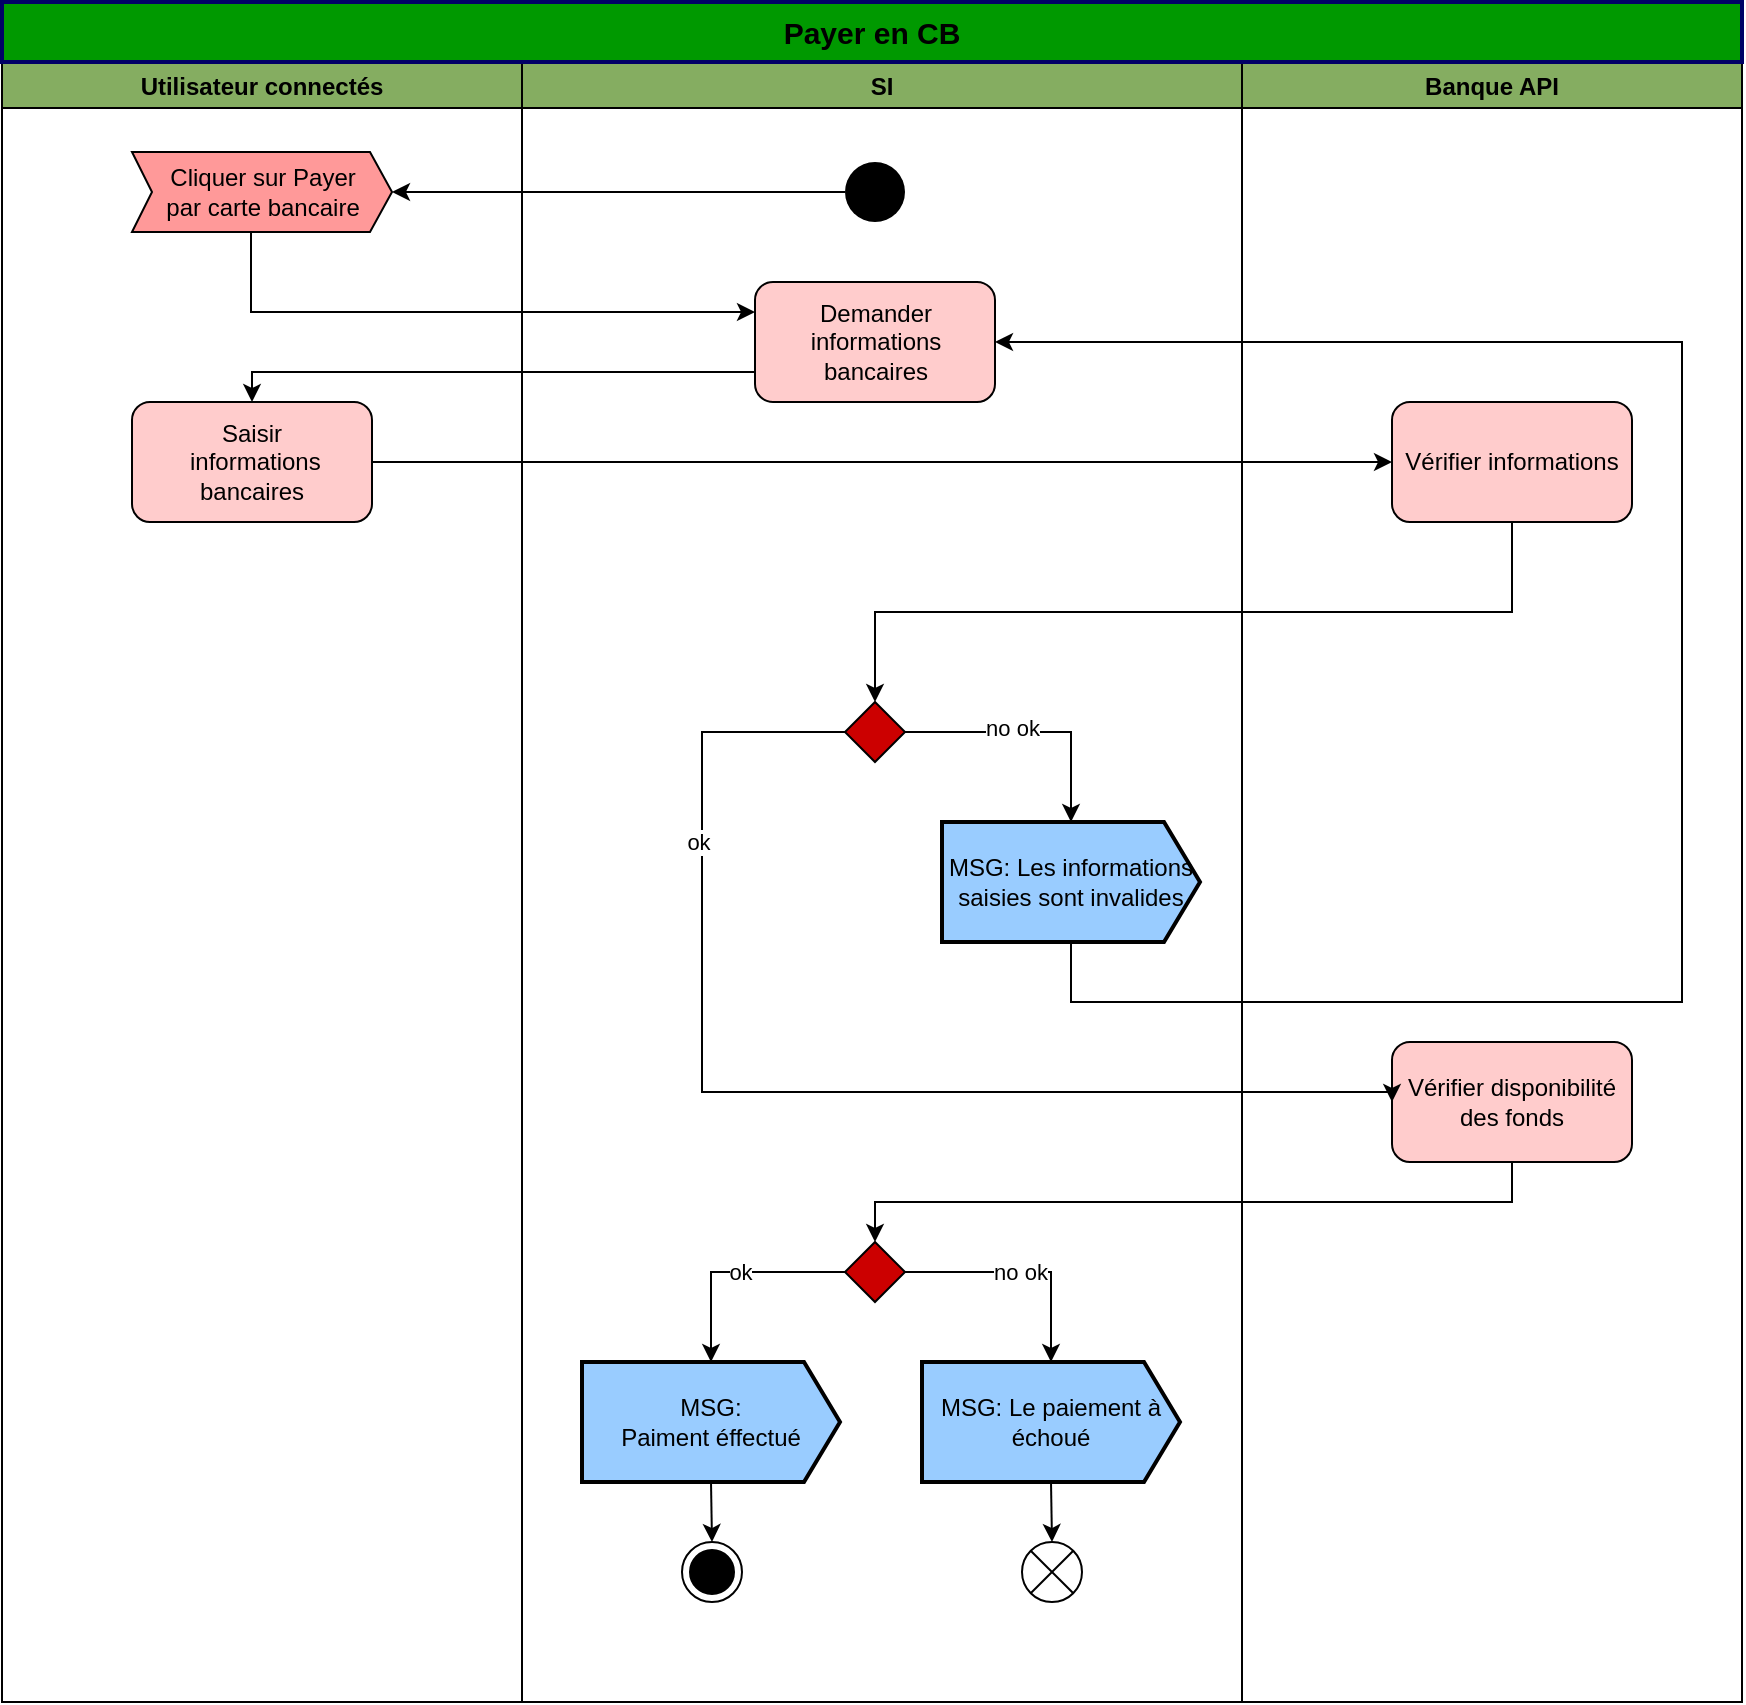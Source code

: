 <mxfile version="13.9.9" type="device"><diagram id="OthdHgJnfS-EeOqq89dI" name="Page-1"><mxGraphModel dx="2500" dy="967" grid="1" gridSize="10" guides="1" tooltips="1" connect="1" arrows="1" fold="1" page="1" pageScale="1" pageWidth="827" pageHeight="1169" math="0" shadow="0"><root><mxCell id="0"/><mxCell id="1" parent="0"/><mxCell id="NrSnQupqM3by3w9Et99v-1" value="Utilisateur connectés" style="swimlane;fillColor=#85AD61;" parent="1" vertex="1"><mxGeometry x="-760" y="70" width="260" height="820" as="geometry"/></mxCell><mxCell id="NrSnQupqM3by3w9Et99v-5" value="Cliquer sur Payer&lt;br&gt;par carte bancaire" style="html=1;shadow=0;dashed=0;align=center;verticalAlign=middle;shape=mxgraph.arrows2.arrow;dy=0;dx=11;notch=10;fillColor=#FF9999;" parent="NrSnQupqM3by3w9Et99v-1" vertex="1"><mxGeometry x="65" y="45" width="130" height="40" as="geometry"/></mxCell><mxCell id="21FqUIVYBwET9ca8J_a5-18" value="Saisir&lt;br&gt;&amp;nbsp;informations bancaires" style="rounded=1;whiteSpace=wrap;html=1;fillColor=#FFCCCC;" vertex="1" parent="NrSnQupqM3by3w9Et99v-1"><mxGeometry x="65" y="170" width="120" height="60" as="geometry"/></mxCell><mxCell id="NrSnQupqM3by3w9Et99v-2" value="SI" style="swimlane;strokeColor=#000000;fillColor=#85AD61;" parent="1" vertex="1"><mxGeometry x="-500" y="70" width="360" height="820" as="geometry"/></mxCell><mxCell id="NrSnQupqM3by3w9Et99v-4" value="" style="ellipse;fillColor=#000000;strokeColor=none;" parent="NrSnQupqM3by3w9Et99v-2" vertex="1"><mxGeometry x="161.5" y="50" width="30" height="30" as="geometry"/></mxCell><mxCell id="21FqUIVYBwET9ca8J_a5-13" style="edgeStyle=orthogonalEdgeStyle;rounded=0;orthogonalLoop=1;jettySize=auto;html=1;exitX=1;exitY=0.5;exitDx=0;exitDy=0;entryX=0.5;entryY=0;entryDx=0;entryDy=0;entryPerimeter=0;" edge="1" parent="NrSnQupqM3by3w9Et99v-2" source="7dezq9nC66LKqDRtKysL-1" target="7dezq9nC66LKqDRtKysL-4"><mxGeometry relative="1" as="geometry"/></mxCell><mxCell id="21FqUIVYBwET9ca8J_a5-22" value="no ok" style="edgeLabel;html=1;align=center;verticalAlign=middle;resizable=0;points=[];" vertex="1" connectable="0" parent="21FqUIVYBwET9ca8J_a5-13"><mxGeometry x="-0.18" y="2" relative="1" as="geometry"><mxPoint x="1" as="offset"/></mxGeometry></mxCell><mxCell id="7dezq9nC66LKqDRtKysL-1" value="" style="rhombus;fillColor=#CC0000;" parent="NrSnQupqM3by3w9Et99v-2" vertex="1"><mxGeometry x="161.5" y="320" width="30" height="30" as="geometry"/></mxCell><mxCell id="21FqUIVYBwET9ca8J_a5-23" style="edgeStyle=orthogonalEdgeStyle;rounded=0;orthogonalLoop=1;jettySize=auto;html=1;exitX=0.5;exitY=1;exitDx=0;exitDy=0;exitPerimeter=0;entryX=1;entryY=0.5;entryDx=0;entryDy=0;" edge="1" parent="NrSnQupqM3by3w9Et99v-2" source="7dezq9nC66LKqDRtKysL-4" target="21FqUIVYBwET9ca8J_a5-16"><mxGeometry relative="1" as="geometry"><Array as="points"><mxPoint x="274" y="470"/><mxPoint x="580" y="470"/><mxPoint x="580" y="140"/></Array></mxGeometry></mxCell><mxCell id="7dezq9nC66LKqDRtKysL-4" value="MSG: Les informations saisies sont invalides" style="html=1;shape=mxgraph.sysml.sendSigAct;strokeWidth=2;whiteSpace=wrap;align=center;fillColor=#99CCFF;" parent="NrSnQupqM3by3w9Et99v-2" vertex="1"><mxGeometry x="210" y="380" width="129" height="60" as="geometry"/></mxCell><mxCell id="21FqUIVYBwET9ca8J_a5-16" value="Demander informations bancaires" style="rounded=1;whiteSpace=wrap;html=1;fillColor=#FFCCCC;" vertex="1" parent="NrSnQupqM3by3w9Et99v-2"><mxGeometry x="116.5" y="110" width="120" height="60" as="geometry"/></mxCell><mxCell id="21FqUIVYBwET9ca8J_a5-31" style="edgeStyle=orthogonalEdgeStyle;rounded=0;orthogonalLoop=1;jettySize=auto;html=1;exitX=0;exitY=0.5;exitDx=0;exitDy=0;entryX=0.5;entryY=0;entryDx=0;entryDy=0;entryPerimeter=0;" edge="1" parent="NrSnQupqM3by3w9Et99v-2" source="21FqUIVYBwET9ca8J_a5-24" target="21FqUIVYBwET9ca8J_a5-30"><mxGeometry relative="1" as="geometry"/></mxCell><mxCell id="21FqUIVYBwET9ca8J_a5-33" value="ok" style="edgeLabel;html=1;align=center;verticalAlign=middle;resizable=0;points=[];" vertex="1" connectable="0" parent="21FqUIVYBwET9ca8J_a5-31"><mxGeometry x="-0.059" relative="1" as="geometry"><mxPoint as="offset"/></mxGeometry></mxCell><mxCell id="21FqUIVYBwET9ca8J_a5-32" style="edgeStyle=orthogonalEdgeStyle;rounded=0;orthogonalLoop=1;jettySize=auto;html=1;exitX=1;exitY=0.5;exitDx=0;exitDy=0;entryX=0.5;entryY=0;entryDx=0;entryDy=0;entryPerimeter=0;" edge="1" parent="NrSnQupqM3by3w9Et99v-2" source="21FqUIVYBwET9ca8J_a5-24" target="21FqUIVYBwET9ca8J_a5-29"><mxGeometry relative="1" as="geometry"/></mxCell><mxCell id="21FqUIVYBwET9ca8J_a5-34" value="no ok" style="edgeLabel;html=1;align=center;verticalAlign=middle;resizable=0;points=[];" vertex="1" connectable="0" parent="21FqUIVYBwET9ca8J_a5-32"><mxGeometry x="-0.039" relative="1" as="geometry"><mxPoint x="1" as="offset"/></mxGeometry></mxCell><mxCell id="21FqUIVYBwET9ca8J_a5-24" value="" style="rhombus;fillColor=#CC0000;" vertex="1" parent="NrSnQupqM3by3w9Et99v-2"><mxGeometry x="161.5" y="590" width="30" height="30" as="geometry"/></mxCell><mxCell id="21FqUIVYBwET9ca8J_a5-40" style="edgeStyle=orthogonalEdgeStyle;rounded=0;orthogonalLoop=1;jettySize=auto;html=1;exitX=0.5;exitY=1;exitDx=0;exitDy=0;exitPerimeter=0;entryX=0.5;entryY=0;entryDx=0;entryDy=0;" edge="1" parent="NrSnQupqM3by3w9Et99v-2" source="21FqUIVYBwET9ca8J_a5-29" target="21FqUIVYBwET9ca8J_a5-37"><mxGeometry relative="1" as="geometry"/></mxCell><mxCell id="21FqUIVYBwET9ca8J_a5-29" value="MSG: Le paiement à échoué" style="html=1;shape=mxgraph.sysml.sendSigAct;strokeWidth=2;whiteSpace=wrap;align=center;fillColor=#99CCFF;" vertex="1" parent="NrSnQupqM3by3w9Et99v-2"><mxGeometry x="200" y="650" width="129" height="60" as="geometry"/></mxCell><mxCell id="21FqUIVYBwET9ca8J_a5-39" style="edgeStyle=orthogonalEdgeStyle;rounded=0;orthogonalLoop=1;jettySize=auto;html=1;exitX=0.5;exitY=1;exitDx=0;exitDy=0;exitPerimeter=0;entryX=0.5;entryY=0;entryDx=0;entryDy=0;" edge="1" parent="NrSnQupqM3by3w9Et99v-2" source="21FqUIVYBwET9ca8J_a5-30" target="21FqUIVYBwET9ca8J_a5-38"><mxGeometry relative="1" as="geometry"/></mxCell><mxCell id="21FqUIVYBwET9ca8J_a5-30" value="MSG: &lt;br&gt;Paiment éffectué" style="html=1;shape=mxgraph.sysml.sendSigAct;strokeWidth=2;whiteSpace=wrap;align=center;fillColor=#99CCFF;" vertex="1" parent="NrSnQupqM3by3w9Et99v-2"><mxGeometry x="30" y="650" width="129" height="60" as="geometry"/></mxCell><mxCell id="21FqUIVYBwET9ca8J_a5-37" value="" style="shape=sumEllipse;perimeter=ellipsePerimeter;whiteSpace=wrap;html=1;backgroundOutline=1;" vertex="1" parent="NrSnQupqM3by3w9Et99v-2"><mxGeometry x="250" y="740" width="30" height="30" as="geometry"/></mxCell><mxCell id="21FqUIVYBwET9ca8J_a5-38" value="" style="ellipse;html=1;shape=endState;fillColor=#000000;strokeColor=#000000;" vertex="1" parent="NrSnQupqM3by3w9Et99v-2"><mxGeometry x="80" y="740" width="30" height="30" as="geometry"/></mxCell><mxCell id="NrSnQupqM3by3w9Et99v-3" value="Banque API" style="swimlane;fillColor=#85AD61;" parent="1" vertex="1"><mxGeometry x="-140" y="70" width="250" height="820" as="geometry"/></mxCell><mxCell id="21FqUIVYBwET9ca8J_a5-4" value="Vérifier disponibilité des fonds" style="rounded=1;whiteSpace=wrap;html=1;fillColor=#FFCCCC;" vertex="1" parent="NrSnQupqM3by3w9Et99v-3"><mxGeometry x="75" y="490" width="120" height="60" as="geometry"/></mxCell><mxCell id="NrSnQupqM3by3w9Et99v-6" value="Vérifier informations" style="rounded=1;whiteSpace=wrap;html=1;fillColor=#FFCCCC;" parent="NrSnQupqM3by3w9Et99v-3" vertex="1"><mxGeometry x="75" y="170" width="120" height="60" as="geometry"/></mxCell><mxCell id="NrSnQupqM3by3w9Et99v-17" style="edgeStyle=orthogonalEdgeStyle;rounded=0;orthogonalLoop=1;jettySize=auto;html=1;exitX=0;exitY=0.5;exitDx=0;exitDy=0;entryX=1;entryY=0.5;entryDx=0;entryDy=0;entryPerimeter=0;" parent="1" source="NrSnQupqM3by3w9Et99v-4" target="NrSnQupqM3by3w9Et99v-5" edge="1"><mxGeometry relative="1" as="geometry"/></mxCell><mxCell id="NrSnQupqM3by3w9Et99v-51" value="&lt;span style=&quot;font-size: 15px&quot;&gt;&lt;b&gt;Payer en CB&lt;/b&gt;&lt;/span&gt;" style="rounded=0;whiteSpace=wrap;html=1;fillColor=#009900;strokeWidth=2;strokeColor=#000066;" parent="1" vertex="1"><mxGeometry x="-760" y="40" width="870" height="30" as="geometry"/></mxCell><mxCell id="21FqUIVYBwET9ca8J_a5-19" style="edgeStyle=orthogonalEdgeStyle;rounded=0;orthogonalLoop=1;jettySize=auto;html=1;exitX=0;exitY=0;exitDx=59.5;exitDy=40;exitPerimeter=0;entryX=0;entryY=0.25;entryDx=0;entryDy=0;" edge="1" parent="1" source="NrSnQupqM3by3w9Et99v-5" target="21FqUIVYBwET9ca8J_a5-16"><mxGeometry relative="1" as="geometry"/></mxCell><mxCell id="21FqUIVYBwET9ca8J_a5-20" style="edgeStyle=orthogonalEdgeStyle;rounded=0;orthogonalLoop=1;jettySize=auto;html=1;exitX=0;exitY=0.75;exitDx=0;exitDy=0;entryX=0.5;entryY=0;entryDx=0;entryDy=0;" edge="1" parent="1" source="21FqUIVYBwET9ca8J_a5-16" target="21FqUIVYBwET9ca8J_a5-18"><mxGeometry relative="1" as="geometry"><Array as="points"><mxPoint x="-635" y="225"/></Array></mxGeometry></mxCell><mxCell id="21FqUIVYBwET9ca8J_a5-12" style="edgeStyle=orthogonalEdgeStyle;rounded=0;orthogonalLoop=1;jettySize=auto;html=1;exitX=0;exitY=0.5;exitDx=0;exitDy=0;entryX=0;entryY=0.5;entryDx=0;entryDy=0;" edge="1" parent="1" source="7dezq9nC66LKqDRtKysL-1" target="21FqUIVYBwET9ca8J_a5-4"><mxGeometry relative="1" as="geometry"><mxPoint x="-410" y="450" as="targetPoint"/><Array as="points"><mxPoint x="-410" y="405"/><mxPoint x="-410" y="585"/><mxPoint x="-65" y="585"/></Array></mxGeometry></mxCell><mxCell id="21FqUIVYBwET9ca8J_a5-21" value="ok" style="edgeLabel;html=1;align=center;verticalAlign=middle;resizable=0;points=[];" vertex="1" connectable="0" parent="21FqUIVYBwET9ca8J_a5-12"><mxGeometry x="-0.579" y="-2" relative="1" as="geometry"><mxPoint as="offset"/></mxGeometry></mxCell><mxCell id="21FqUIVYBwET9ca8J_a5-27" style="edgeStyle=orthogonalEdgeStyle;rounded=0;orthogonalLoop=1;jettySize=auto;html=1;exitX=0.5;exitY=1;exitDx=0;exitDy=0;entryX=0.5;entryY=0;entryDx=0;entryDy=0;" edge="1" parent="1" source="21FqUIVYBwET9ca8J_a5-4" target="21FqUIVYBwET9ca8J_a5-24"><mxGeometry relative="1" as="geometry"/></mxCell><mxCell id="21FqUIVYBwET9ca8J_a5-41" style="edgeStyle=orthogonalEdgeStyle;rounded=0;orthogonalLoop=1;jettySize=auto;html=1;exitX=1;exitY=0.5;exitDx=0;exitDy=0;entryX=0;entryY=0.5;entryDx=0;entryDy=0;" edge="1" parent="1" source="21FqUIVYBwET9ca8J_a5-18" target="NrSnQupqM3by3w9Et99v-6"><mxGeometry relative="1" as="geometry"/></mxCell><mxCell id="7dezq9nC66LKqDRtKysL-2" style="edgeStyle=orthogonalEdgeStyle;rounded=0;orthogonalLoop=1;jettySize=auto;html=1;exitX=0.5;exitY=1;exitDx=0;exitDy=0;" parent="1" source="NrSnQupqM3by3w9Et99v-6" target="7dezq9nC66LKqDRtKysL-1" edge="1"><mxGeometry relative="1" as="geometry"/></mxCell></root></mxGraphModel></diagram></mxfile>